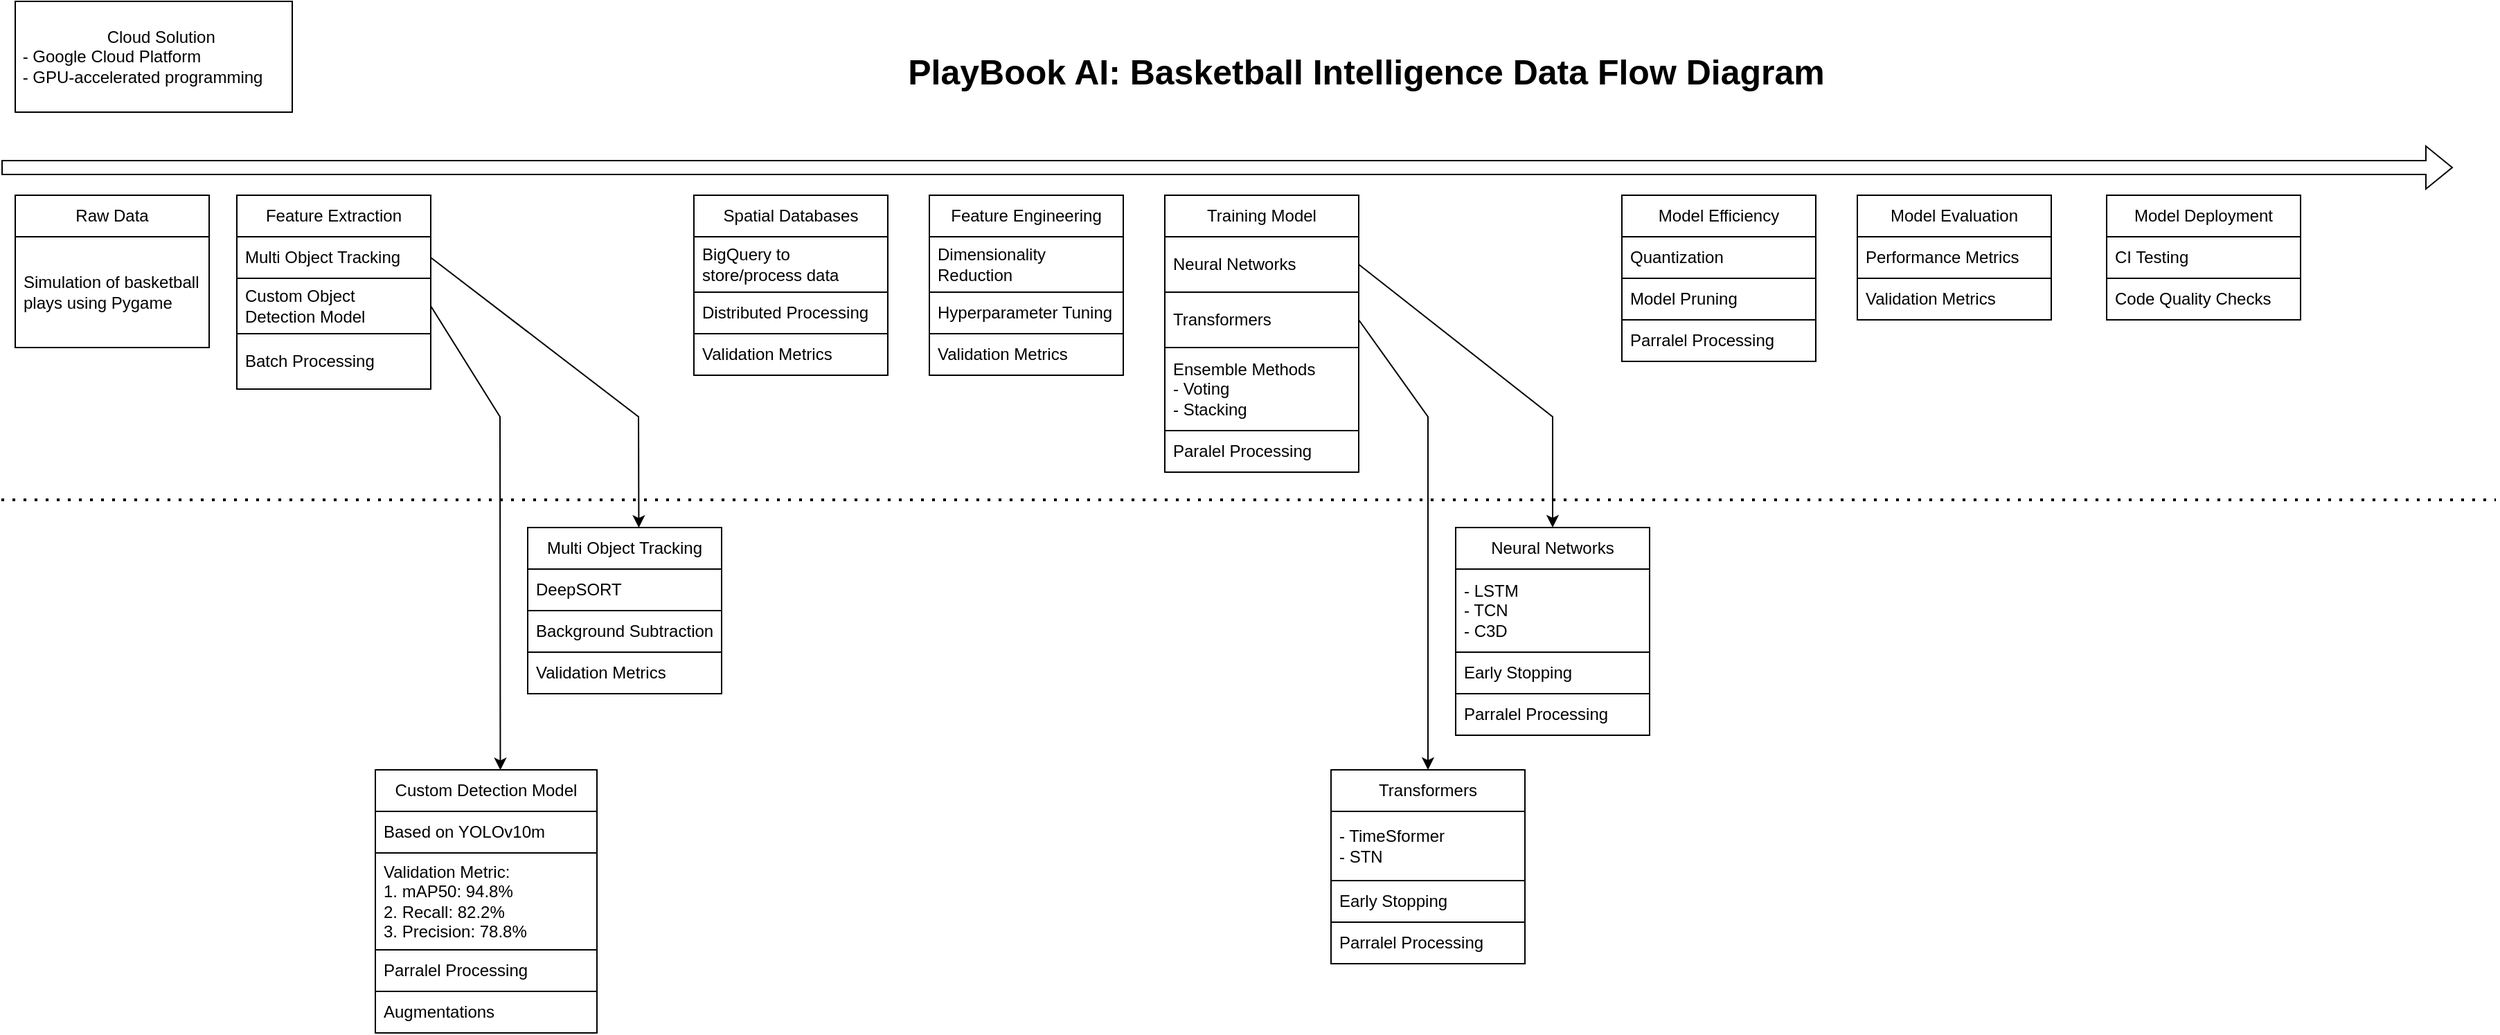 <mxfile version="24.7.5">
  <diagram name="Project Pipeline Diagram" id="b520641d-4fe3-3701-9064-5fc419738815">
    <mxGraphModel dx="2561" dy="945" grid="1" gridSize="10" guides="1" tooltips="1" connect="1" arrows="1" fold="1" page="1" pageScale="1" pageWidth="1100" pageHeight="850" background="none" math="0" shadow="0">
      <root>
        <mxCell id="0" />
        <mxCell id="1" parent="0" />
        <mxCell id="VDpifYvjQ4Ds1xe1pYYa-1" value="Raw Data" style="swimlane;fontStyle=0;childLayout=stackLayout;horizontal=1;startSize=30;horizontalStack=0;resizeParent=1;resizeParentMax=0;resizeLast=0;collapsible=1;marginBottom=0;whiteSpace=wrap;html=1;" parent="1" vertex="1">
          <mxGeometry x="10" y="160" width="140" height="110" as="geometry" />
        </mxCell>
        <mxCell id="VDpifYvjQ4Ds1xe1pYYa-2" value="Simulation of basketball plays using Pygame" style="text;strokeColor=none;fillColor=none;align=left;verticalAlign=middle;spacingLeft=4;spacingRight=4;overflow=hidden;points=[[0,0.5],[1,0.5]];portConstraint=eastwest;rotatable=0;whiteSpace=wrap;html=1;" parent="VDpifYvjQ4Ds1xe1pYYa-1" vertex="1">
          <mxGeometry y="30" width="140" height="80" as="geometry" />
        </mxCell>
        <mxCell id="VDpifYvjQ4Ds1xe1pYYa-5" value="Feature Extraction" style="swimlane;fontStyle=0;childLayout=stackLayout;horizontal=1;startSize=30;horizontalStack=0;resizeParent=1;resizeParentMax=0;resizeLast=0;collapsible=1;marginBottom=0;whiteSpace=wrap;html=1;" parent="1" vertex="1">
          <mxGeometry x="170" y="160" width="140" height="140" as="geometry" />
        </mxCell>
        <mxCell id="VDpifYvjQ4Ds1xe1pYYa-7" value="Multi Object Tracking" style="text;strokeColor=default;fillColor=default;align=left;verticalAlign=middle;spacingLeft=4;spacingRight=4;overflow=hidden;points=[[0,0.5],[1,0.5]];portConstraint=eastwest;rotatable=0;whiteSpace=wrap;html=1;" parent="VDpifYvjQ4Ds1xe1pYYa-5" vertex="1">
          <mxGeometry y="30" width="140" height="30" as="geometry" />
        </mxCell>
        <mxCell id="VDpifYvjQ4Ds1xe1pYYa-8" value="Custom Object Detection Model" style="text;strokeColor=default;fillColor=default;align=left;verticalAlign=middle;spacingLeft=4;spacingRight=4;overflow=hidden;points=[[0,0.5],[1,0.5]];portConstraint=eastwest;rotatable=0;whiteSpace=wrap;html=1;" parent="VDpifYvjQ4Ds1xe1pYYa-5" vertex="1">
          <mxGeometry y="60" width="140" height="40" as="geometry" />
        </mxCell>
        <mxCell id="VDpifYvjQ4Ds1xe1pYYa-57" value="Batch Processing" style="text;strokeColor=default;fillColor=default;align=left;verticalAlign=middle;spacingLeft=4;spacingRight=4;overflow=hidden;points=[[0,0.5],[1,0.5]];portConstraint=eastwest;rotatable=0;whiteSpace=wrap;html=1;" parent="VDpifYvjQ4Ds1xe1pYYa-5" vertex="1">
          <mxGeometry y="100" width="140" height="40" as="geometry" />
        </mxCell>
        <mxCell id="VDpifYvjQ4Ds1xe1pYYa-9" value="Custom Detection Model" style="swimlane;fontStyle=0;childLayout=stackLayout;horizontal=1;startSize=30;horizontalStack=0;resizeParent=1;resizeParentMax=0;resizeLast=0;collapsible=1;marginBottom=0;whiteSpace=wrap;html=1;" parent="1" vertex="1">
          <mxGeometry x="270" y="575" width="160" height="190" as="geometry" />
        </mxCell>
        <mxCell id="VDpifYvjQ4Ds1xe1pYYa-10" value="Based on YOLOv10m" style="text;strokeColor=default;fillColor=default;align=left;verticalAlign=middle;spacingLeft=4;spacingRight=4;overflow=hidden;points=[[0,0.5],[1,0.5]];portConstraint=eastwest;rotatable=0;whiteSpace=wrap;html=1;" parent="VDpifYvjQ4Ds1xe1pYYa-9" vertex="1">
          <mxGeometry y="30" width="160" height="30" as="geometry" />
        </mxCell>
        <mxCell id="VDpifYvjQ4Ds1xe1pYYa-11" value="Validation Metric: &amp;nbsp; &amp;nbsp; &amp;nbsp; &amp;nbsp; &amp;nbsp; &amp;nbsp; &amp;nbsp; 1. mAP50: 94.8%&lt;div&gt;2. Recall: 82.2%&lt;/div&gt;&lt;div&gt;3. Precision: 78.8%&lt;/div&gt;" style="text;strokeColor=default;fillColor=default;align=left;verticalAlign=middle;spacingLeft=4;spacingRight=4;overflow=hidden;points=[[0,0.5],[1,0.5]];portConstraint=eastwest;rotatable=0;whiteSpace=wrap;html=1;" parent="VDpifYvjQ4Ds1xe1pYYa-9" vertex="1">
          <mxGeometry y="60" width="160" height="70" as="geometry" />
        </mxCell>
        <mxCell id="VDpifYvjQ4Ds1xe1pYYa-12" value="Parralel Processing" style="text;strokeColor=default;fillColor=default;align=left;verticalAlign=middle;spacingLeft=4;spacingRight=4;overflow=hidden;points=[[0,0.5],[1,0.5]];portConstraint=eastwest;rotatable=0;whiteSpace=wrap;html=1;" parent="VDpifYvjQ4Ds1xe1pYYa-9" vertex="1">
          <mxGeometry y="130" width="160" height="30" as="geometry" />
        </mxCell>
        <mxCell id="VDpifYvjQ4Ds1xe1pYYa-53" value="Augmentations" style="text;strokeColor=default;fillColor=default;align=left;verticalAlign=middle;spacingLeft=4;spacingRight=4;overflow=hidden;points=[[0,0.5],[1,0.5]];portConstraint=eastwest;rotatable=0;whiteSpace=wrap;html=1;" parent="VDpifYvjQ4Ds1xe1pYYa-9" vertex="1">
          <mxGeometry y="160" width="160" height="30" as="geometry" />
        </mxCell>
        <mxCell id="VDpifYvjQ4Ds1xe1pYYa-13" value="Multi Object Tracking" style="swimlane;fontStyle=0;childLayout=stackLayout;horizontal=1;startSize=30;horizontalStack=0;resizeParent=1;resizeParentMax=0;resizeLast=0;collapsible=1;marginBottom=0;whiteSpace=wrap;html=1;" parent="1" vertex="1">
          <mxGeometry x="380" y="400" width="140" height="120" as="geometry" />
        </mxCell>
        <mxCell id="VDpifYvjQ4Ds1xe1pYYa-14" value="DeepSORT" style="text;strokeColor=default;fillColor=default;align=left;verticalAlign=middle;spacingLeft=4;spacingRight=4;overflow=hidden;points=[[0,0.5],[1,0.5]];portConstraint=eastwest;rotatable=0;whiteSpace=wrap;html=1;" parent="VDpifYvjQ4Ds1xe1pYYa-13" vertex="1">
          <mxGeometry y="30" width="140" height="30" as="geometry" />
        </mxCell>
        <mxCell id="VDpifYvjQ4Ds1xe1pYYa-16" value="Background Subtraction" style="text;strokeColor=default;fillColor=default;align=left;verticalAlign=middle;spacingLeft=4;spacingRight=4;overflow=hidden;points=[[0,0.5],[1,0.5]];portConstraint=eastwest;rotatable=0;whiteSpace=wrap;html=1;" parent="VDpifYvjQ4Ds1xe1pYYa-13" vertex="1">
          <mxGeometry y="60" width="140" height="30" as="geometry" />
        </mxCell>
        <mxCell id="DZUs5ivOpcmml2A1OxHJ-32" value="Validation Metrics" style="text;strokeColor=default;fillColor=default;align=left;verticalAlign=middle;spacingLeft=4;spacingRight=4;overflow=hidden;points=[[0,0.5],[1,0.5]];portConstraint=eastwest;rotatable=0;whiteSpace=wrap;html=1;" vertex="1" parent="VDpifYvjQ4Ds1xe1pYYa-13">
          <mxGeometry y="90" width="140" height="30" as="geometry" />
        </mxCell>
        <mxCell id="VDpifYvjQ4Ds1xe1pYYa-21" value="Spatial Databases" style="swimlane;fontStyle=0;childLayout=stackLayout;horizontal=1;startSize=30;horizontalStack=0;resizeParent=1;resizeParentMax=0;resizeLast=0;collapsible=1;marginBottom=0;whiteSpace=wrap;html=1;" parent="1" vertex="1">
          <mxGeometry x="500" y="160" width="140" height="130" as="geometry" />
        </mxCell>
        <mxCell id="VDpifYvjQ4Ds1xe1pYYa-23" value="BigQuery to store/process data&amp;nbsp;" style="text;strokeColor=default;fillColor=default;align=left;verticalAlign=middle;spacingLeft=4;spacingRight=4;overflow=hidden;points=[[0,0.5],[1,0.5]];portConstraint=eastwest;rotatable=0;whiteSpace=wrap;html=1;" parent="VDpifYvjQ4Ds1xe1pYYa-21" vertex="1">
          <mxGeometry y="30" width="140" height="40" as="geometry" />
        </mxCell>
        <mxCell id="VDpifYvjQ4Ds1xe1pYYa-49" value="Distributed Processing" style="text;strokeColor=default;fillColor=default;align=left;verticalAlign=middle;spacingLeft=4;spacingRight=4;overflow=hidden;points=[[0,0.5],[1,0.5]];portConstraint=eastwest;rotatable=0;whiteSpace=wrap;html=1;" parent="VDpifYvjQ4Ds1xe1pYYa-21" vertex="1">
          <mxGeometry y="70" width="140" height="30" as="geometry" />
        </mxCell>
        <mxCell id="DZUs5ivOpcmml2A1OxHJ-31" value="Validation Metrics" style="text;strokeColor=default;fillColor=default;align=left;verticalAlign=middle;spacingLeft=4;spacingRight=4;overflow=hidden;points=[[0,0.5],[1,0.5]];portConstraint=eastwest;rotatable=0;whiteSpace=wrap;html=1;" vertex="1" parent="VDpifYvjQ4Ds1xe1pYYa-21">
          <mxGeometry y="100" width="140" height="30" as="geometry" />
        </mxCell>
        <mxCell id="VDpifYvjQ4Ds1xe1pYYa-25" value="&lt;div&gt;Training Model&lt;/div&gt;" style="swimlane;fontStyle=0;childLayout=stackLayout;horizontal=1;startSize=30;horizontalStack=0;resizeParent=1;resizeParentMax=0;resizeLast=0;collapsible=1;marginBottom=0;whiteSpace=wrap;html=1;" parent="1" vertex="1">
          <mxGeometry x="840" y="160" width="140" height="200" as="geometry" />
        </mxCell>
        <mxCell id="VDpifYvjQ4Ds1xe1pYYa-26" value="Neural Networks" style="text;strokeColor=default;fillColor=none;align=left;verticalAlign=middle;spacingLeft=4;spacingRight=4;overflow=hidden;points=[[0,0.5],[1,0.5]];portConstraint=eastwest;rotatable=0;whiteSpace=wrap;html=1;" parent="VDpifYvjQ4Ds1xe1pYYa-25" vertex="1">
          <mxGeometry y="30" width="140" height="40" as="geometry" />
        </mxCell>
        <mxCell id="VDpifYvjQ4Ds1xe1pYYa-27" value="Transformers" style="text;strokeColor=default;fillColor=default;align=left;verticalAlign=middle;spacingLeft=4;spacingRight=4;overflow=hidden;points=[[0,0.5],[1,0.5]];portConstraint=eastwest;rotatable=0;whiteSpace=wrap;html=1;" parent="VDpifYvjQ4Ds1xe1pYYa-25" vertex="1">
          <mxGeometry y="70" width="140" height="40" as="geometry" />
        </mxCell>
        <mxCell id="VDpifYvjQ4Ds1xe1pYYa-51" value="Ensemble Methods&lt;div&gt;- Voting&lt;/div&gt;&lt;div&gt;- Stacking&lt;/div&gt;" style="text;strokeColor=default;fillColor=default;align=left;verticalAlign=middle;spacingLeft=4;spacingRight=4;overflow=hidden;points=[[0,0.5],[1,0.5]];portConstraint=eastwest;rotatable=0;whiteSpace=wrap;html=1;" parent="VDpifYvjQ4Ds1xe1pYYa-25" vertex="1">
          <mxGeometry y="110" width="140" height="60" as="geometry" />
        </mxCell>
        <mxCell id="DZUs5ivOpcmml2A1OxHJ-29" value="Paralel Processing" style="text;strokeColor=default;fillColor=default;align=left;verticalAlign=middle;spacingLeft=4;spacingRight=4;overflow=hidden;points=[[0,0.5],[1,0.5]];portConstraint=eastwest;rotatable=0;whiteSpace=wrap;html=1;strokeWidth=1;rounded=0;" vertex="1" parent="VDpifYvjQ4Ds1xe1pYYa-25">
          <mxGeometry y="170" width="140" height="30" as="geometry" />
        </mxCell>
        <mxCell id="VDpifYvjQ4Ds1xe1pYYa-28" value="&lt;div&gt;Model Evaluation&lt;/div&gt;" style="swimlane;fontStyle=0;childLayout=stackLayout;horizontal=1;startSize=30;horizontalStack=0;resizeParent=1;resizeParentMax=0;resizeLast=0;collapsible=1;marginBottom=0;whiteSpace=wrap;html=1;" parent="1" vertex="1">
          <mxGeometry x="1340" y="160" width="140" height="90" as="geometry" />
        </mxCell>
        <mxCell id="VDpifYvjQ4Ds1xe1pYYa-29" value="Performance Metrics" style="text;strokeColor=default;fillColor=default;align=left;verticalAlign=middle;spacingLeft=4;spacingRight=4;overflow=hidden;points=[[0,0.5],[1,0.5]];portConstraint=eastwest;rotatable=0;whiteSpace=wrap;html=1;" parent="VDpifYvjQ4Ds1xe1pYYa-28" vertex="1">
          <mxGeometry y="30" width="140" height="30" as="geometry" />
        </mxCell>
        <mxCell id="VDpifYvjQ4Ds1xe1pYYa-30" value="Validation Metrics" style="text;strokeColor=none;fillColor=none;align=left;verticalAlign=middle;spacingLeft=4;spacingRight=4;overflow=hidden;points=[[0,0.5],[1,0.5]];portConstraint=eastwest;rotatable=0;whiteSpace=wrap;html=1;" parent="VDpifYvjQ4Ds1xe1pYYa-28" vertex="1">
          <mxGeometry y="60" width="140" height="30" as="geometry" />
        </mxCell>
        <mxCell id="VDpifYvjQ4Ds1xe1pYYa-31" value="&lt;div&gt;Model Deployment&lt;/div&gt;" style="swimlane;fontStyle=0;childLayout=stackLayout;horizontal=1;startSize=30;horizontalStack=0;resizeParent=1;resizeParentMax=0;resizeLast=0;collapsible=1;marginBottom=0;whiteSpace=wrap;html=1;" parent="1" vertex="1">
          <mxGeometry x="1520" y="160" width="140" height="90" as="geometry" />
        </mxCell>
        <mxCell id="VDpifYvjQ4Ds1xe1pYYa-32" value="CI Testing" style="text;strokeColor=default;fillColor=default;align=left;verticalAlign=middle;spacingLeft=4;spacingRight=4;overflow=hidden;points=[[0,0.5],[1,0.5]];portConstraint=eastwest;rotatable=0;whiteSpace=wrap;html=1;" parent="VDpifYvjQ4Ds1xe1pYYa-31" vertex="1">
          <mxGeometry y="30" width="140" height="30" as="geometry" />
        </mxCell>
        <mxCell id="DZUs5ivOpcmml2A1OxHJ-9" value="Code Quality Checks" style="text;strokeColor=default;fillColor=default;align=left;verticalAlign=middle;spacingLeft=4;spacingRight=4;overflow=hidden;points=[[0,0.5],[1,0.5]];portConstraint=eastwest;rotatable=0;whiteSpace=wrap;html=1;" vertex="1" parent="VDpifYvjQ4Ds1xe1pYYa-31">
          <mxGeometry y="60" width="140" height="30" as="geometry" />
        </mxCell>
        <mxCell id="VDpifYvjQ4Ds1xe1pYYa-36" value="&lt;div&gt;Model Efficiency&lt;/div&gt;" style="swimlane;fontStyle=0;childLayout=stackLayout;horizontal=1;startSize=30;horizontalStack=0;resizeParent=1;resizeParentMax=0;resizeLast=0;collapsible=1;marginBottom=0;whiteSpace=wrap;html=1;" parent="1" vertex="1">
          <mxGeometry x="1170" y="160" width="140" height="120" as="geometry" />
        </mxCell>
        <mxCell id="VDpifYvjQ4Ds1xe1pYYa-37" value="Quantization" style="text;strokeColor=default;fillColor=default;align=left;verticalAlign=middle;spacingLeft=4;spacingRight=4;overflow=hidden;points=[[0,0.5],[1,0.5]];portConstraint=eastwest;rotatable=0;whiteSpace=wrap;html=1;" parent="VDpifYvjQ4Ds1xe1pYYa-36" vertex="1">
          <mxGeometry y="30" width="140" height="30" as="geometry" />
        </mxCell>
        <mxCell id="VDpifYvjQ4Ds1xe1pYYa-38" value="Model Pruning" style="text;strokeColor=default;fillColor=default;align=left;verticalAlign=middle;spacingLeft=4;spacingRight=4;overflow=hidden;points=[[0,0.5],[1,0.5]];portConstraint=eastwest;rotatable=0;whiteSpace=wrap;html=1;" parent="VDpifYvjQ4Ds1xe1pYYa-36" vertex="1">
          <mxGeometry y="60" width="140" height="30" as="geometry" />
        </mxCell>
        <mxCell id="VDpifYvjQ4Ds1xe1pYYa-58" value="Parralel Processing" style="text;strokeColor=default;fillColor=default;align=left;verticalAlign=middle;spacingLeft=4;spacingRight=4;overflow=hidden;points=[[0,0.5],[1,0.5]];portConstraint=eastwest;rotatable=0;whiteSpace=wrap;html=1;" parent="VDpifYvjQ4Ds1xe1pYYa-36" vertex="1">
          <mxGeometry y="90" width="140" height="30" as="geometry" />
        </mxCell>
        <mxCell id="VDpifYvjQ4Ds1xe1pYYa-41" value="&lt;div style=&quot;text-align: center;&quot;&gt;&amp;nbsp; &amp;nbsp; &amp;nbsp; &amp;nbsp; &amp;nbsp;Cloud Solution&lt;/div&gt;&lt;div&gt;&amp;nbsp;- Google Cloud Platform&lt;/div&gt;&lt;div&gt;&amp;nbsp;- GPU-accelerated programming&lt;/div&gt;" style="rounded=0;whiteSpace=wrap;html=1;align=left;" parent="1" vertex="1">
          <mxGeometry x="10" y="20" width="200" height="80" as="geometry" />
        </mxCell>
        <mxCell id="DZUs5ivOpcmml2A1OxHJ-5" value="" style="endArrow=classic;html=1;rounded=0;exitX=1;exitY=0.5;exitDx=0;exitDy=0;entryX=0.564;entryY=0.001;entryDx=0;entryDy=0;entryPerimeter=0;" edge="1" parent="1" source="VDpifYvjQ4Ds1xe1pYYa-8" target="VDpifYvjQ4Ds1xe1pYYa-9">
          <mxGeometry width="50" height="50" relative="1" as="geometry">
            <mxPoint x="260" y="290" as="sourcePoint" />
            <mxPoint x="180" y="380" as="targetPoint" />
            <Array as="points">
              <mxPoint x="360" y="320" />
            </Array>
          </mxGeometry>
        </mxCell>
        <mxCell id="DZUs5ivOpcmml2A1OxHJ-6" value="" style="endArrow=classic;html=1;rounded=0;exitX=1;exitY=0.5;exitDx=0;exitDy=0;entryX=0.573;entryY=0.001;entryDx=0;entryDy=0;entryPerimeter=0;" edge="1" parent="1" source="VDpifYvjQ4Ds1xe1pYYa-7" target="VDpifYvjQ4Ds1xe1pYYa-13">
          <mxGeometry width="50" height="50" relative="1" as="geometry">
            <mxPoint x="370" y="250" as="sourcePoint" />
            <mxPoint x="420" y="370" as="targetPoint" />
            <Array as="points">
              <mxPoint x="460" y="320" />
            </Array>
          </mxGeometry>
        </mxCell>
        <mxCell id="DZUs5ivOpcmml2A1OxHJ-7" value="" style="shape=flexArrow;endArrow=classic;html=1;rounded=0;" edge="1" parent="1">
          <mxGeometry width="50" height="50" relative="1" as="geometry">
            <mxPoint y="140" as="sourcePoint" />
            <mxPoint x="1770" y="140" as="targetPoint" />
          </mxGeometry>
        </mxCell>
        <mxCell id="DZUs5ivOpcmml2A1OxHJ-10" value="Feature Engineering" style="swimlane;fontStyle=0;childLayout=stackLayout;horizontal=1;startSize=30;horizontalStack=0;resizeParent=1;resizeParentMax=0;resizeLast=0;collapsible=1;marginBottom=0;whiteSpace=wrap;html=1;" vertex="1" parent="1">
          <mxGeometry x="670" y="160" width="140" height="130" as="geometry" />
        </mxCell>
        <mxCell id="DZUs5ivOpcmml2A1OxHJ-11" value="Dimensionality Reduction" style="text;strokeColor=default;fillColor=default;align=left;verticalAlign=middle;spacingLeft=4;spacingRight=4;overflow=hidden;points=[[0,0.5],[1,0.5]];portConstraint=eastwest;rotatable=0;whiteSpace=wrap;html=1;" vertex="1" parent="DZUs5ivOpcmml2A1OxHJ-10">
          <mxGeometry y="30" width="140" height="40" as="geometry" />
        </mxCell>
        <mxCell id="DZUs5ivOpcmml2A1OxHJ-12" value="Hyperparameter Tuning" style="text;strokeColor=default;fillColor=default;align=left;verticalAlign=middle;spacingLeft=4;spacingRight=4;overflow=hidden;points=[[0,0.5],[1,0.5]];portConstraint=eastwest;rotatable=0;whiteSpace=wrap;html=1;" vertex="1" parent="DZUs5ivOpcmml2A1OxHJ-10">
          <mxGeometry y="70" width="140" height="30" as="geometry" />
        </mxCell>
        <mxCell id="DZUs5ivOpcmml2A1OxHJ-13" value="Validation Metrics" style="text;strokeColor=default;fillColor=default;align=left;verticalAlign=middle;spacingLeft=4;spacingRight=4;overflow=hidden;points=[[0,0.5],[1,0.5]];portConstraint=eastwest;rotatable=0;whiteSpace=wrap;html=1;" vertex="1" parent="DZUs5ivOpcmml2A1OxHJ-10">
          <mxGeometry y="100" width="140" height="30" as="geometry" />
        </mxCell>
        <mxCell id="DZUs5ivOpcmml2A1OxHJ-14" value="&lt;div&gt;Neural Networks&lt;/div&gt;" style="swimlane;fontStyle=0;childLayout=stackLayout;horizontal=1;startSize=30;horizontalStack=0;resizeParent=1;resizeParentMax=0;resizeLast=0;collapsible=1;marginBottom=0;whiteSpace=wrap;html=1;" vertex="1" parent="1">
          <mxGeometry x="1050" y="400" width="140" height="150" as="geometry" />
        </mxCell>
        <mxCell id="DZUs5ivOpcmml2A1OxHJ-15" value="- LSTM&lt;br&gt;&lt;div&gt;- TCN&lt;/div&gt;&lt;div&gt;- C3D&lt;/div&gt;" style="text;strokeColor=default;fillColor=none;align=left;verticalAlign=middle;spacingLeft=4;spacingRight=4;overflow=hidden;points=[[0,0.5],[1,0.5]];portConstraint=eastwest;rotatable=0;whiteSpace=wrap;html=1;" vertex="1" parent="DZUs5ivOpcmml2A1OxHJ-14">
          <mxGeometry y="30" width="140" height="60" as="geometry" />
        </mxCell>
        <mxCell id="DZUs5ivOpcmml2A1OxHJ-16" value="Early Stopping" style="text;strokeColor=default;fillColor=default;align=left;verticalAlign=middle;spacingLeft=4;spacingRight=4;overflow=hidden;points=[[0,0.5],[1,0.5]];portConstraint=eastwest;rotatable=0;whiteSpace=wrap;html=1;" vertex="1" parent="DZUs5ivOpcmml2A1OxHJ-14">
          <mxGeometry y="90" width="140" height="30" as="geometry" />
        </mxCell>
        <mxCell id="DZUs5ivOpcmml2A1OxHJ-17" value="Parralel Processing" style="text;strokeColor=default;fillColor=default;align=left;verticalAlign=middle;spacingLeft=4;spacingRight=4;overflow=hidden;points=[[0,0.5],[1,0.5]];portConstraint=eastwest;rotatable=0;whiteSpace=wrap;html=1;strokeWidth=1;rounded=0;" vertex="1" parent="DZUs5ivOpcmml2A1OxHJ-14">
          <mxGeometry y="120" width="140" height="30" as="geometry" />
        </mxCell>
        <mxCell id="DZUs5ivOpcmml2A1OxHJ-23" value="&lt;div&gt;Transformers&lt;/div&gt;" style="swimlane;fontStyle=0;childLayout=stackLayout;horizontal=1;startSize=30;horizontalStack=0;resizeParent=1;resizeParentMax=0;resizeLast=0;collapsible=1;marginBottom=0;whiteSpace=wrap;html=1;" vertex="1" parent="1">
          <mxGeometry x="960" y="575" width="140" height="140" as="geometry" />
        </mxCell>
        <mxCell id="DZUs5ivOpcmml2A1OxHJ-24" value="- TimeSformer&lt;div&gt;- STN&lt;/div&gt;" style="text;strokeColor=default;fillColor=none;align=left;verticalAlign=middle;spacingLeft=4;spacingRight=4;overflow=hidden;points=[[0,0.5],[1,0.5]];portConstraint=eastwest;rotatable=0;whiteSpace=wrap;html=1;" vertex="1" parent="DZUs5ivOpcmml2A1OxHJ-23">
          <mxGeometry y="30" width="140" height="50" as="geometry" />
        </mxCell>
        <mxCell id="DZUs5ivOpcmml2A1OxHJ-25" value="Early Stopping" style="text;strokeColor=default;fillColor=default;align=left;verticalAlign=middle;spacingLeft=4;spacingRight=4;overflow=hidden;points=[[0,0.5],[1,0.5]];portConstraint=eastwest;rotatable=0;whiteSpace=wrap;html=1;" vertex="1" parent="DZUs5ivOpcmml2A1OxHJ-23">
          <mxGeometry y="80" width="140" height="30" as="geometry" />
        </mxCell>
        <mxCell id="DZUs5ivOpcmml2A1OxHJ-26" value="Parralel Processing" style="text;strokeColor=default;fillColor=default;align=left;verticalAlign=middle;spacingLeft=4;spacingRight=4;overflow=hidden;points=[[0,0.5],[1,0.5]];portConstraint=eastwest;rotatable=0;whiteSpace=wrap;html=1;strokeWidth=1;rounded=0;" vertex="1" parent="DZUs5ivOpcmml2A1OxHJ-23">
          <mxGeometry y="110" width="140" height="30" as="geometry" />
        </mxCell>
        <mxCell id="DZUs5ivOpcmml2A1OxHJ-27" value="" style="endArrow=classic;html=1;rounded=0;exitX=1;exitY=0.5;exitDx=0;exitDy=0;" edge="1" parent="1" source="VDpifYvjQ4Ds1xe1pYYa-26">
          <mxGeometry width="50" height="50" relative="1" as="geometry">
            <mxPoint x="700" y="490" as="sourcePoint" />
            <mxPoint x="1120" y="400" as="targetPoint" />
            <Array as="points">
              <mxPoint x="1120" y="320" />
            </Array>
          </mxGeometry>
        </mxCell>
        <mxCell id="DZUs5ivOpcmml2A1OxHJ-28" value="" style="endArrow=classic;html=1;rounded=0;exitX=1;exitY=0.5;exitDx=0;exitDy=0;entryX=0.5;entryY=0;entryDx=0;entryDy=0;" edge="1" parent="1" source="VDpifYvjQ4Ds1xe1pYYa-27" target="DZUs5ivOpcmml2A1OxHJ-23">
          <mxGeometry width="50" height="50" relative="1" as="geometry">
            <mxPoint x="990" y="220" as="sourcePoint" />
            <mxPoint x="1030" y="570" as="targetPoint" />
            <Array as="points">
              <mxPoint x="1030" y="320" />
            </Array>
          </mxGeometry>
        </mxCell>
        <mxCell id="DZUs5ivOpcmml2A1OxHJ-30" value="&lt;b&gt;&lt;font style=&quot;font-size: 25px;&quot;&gt;PlayBook AI: Basketball Intelligence Data Flow Diagram&lt;/font&gt;&lt;/b&gt;" style="text;html=1;align=center;verticalAlign=middle;resizable=0;points=[];autosize=1;strokeColor=none;fillColor=none;" vertex="1" parent="1">
          <mxGeometry x="640" y="50" width="690" height="40" as="geometry" />
        </mxCell>
        <mxCell id="DZUs5ivOpcmml2A1OxHJ-33" value="" style="endArrow=none;dashed=1;html=1;dashPattern=1 3;strokeWidth=2;rounded=0;" edge="1" parent="1">
          <mxGeometry width="50" height="50" relative="1" as="geometry">
            <mxPoint y="380" as="sourcePoint" />
            <mxPoint x="1801" y="380" as="targetPoint" />
          </mxGeometry>
        </mxCell>
      </root>
    </mxGraphModel>
  </diagram>
</mxfile>
